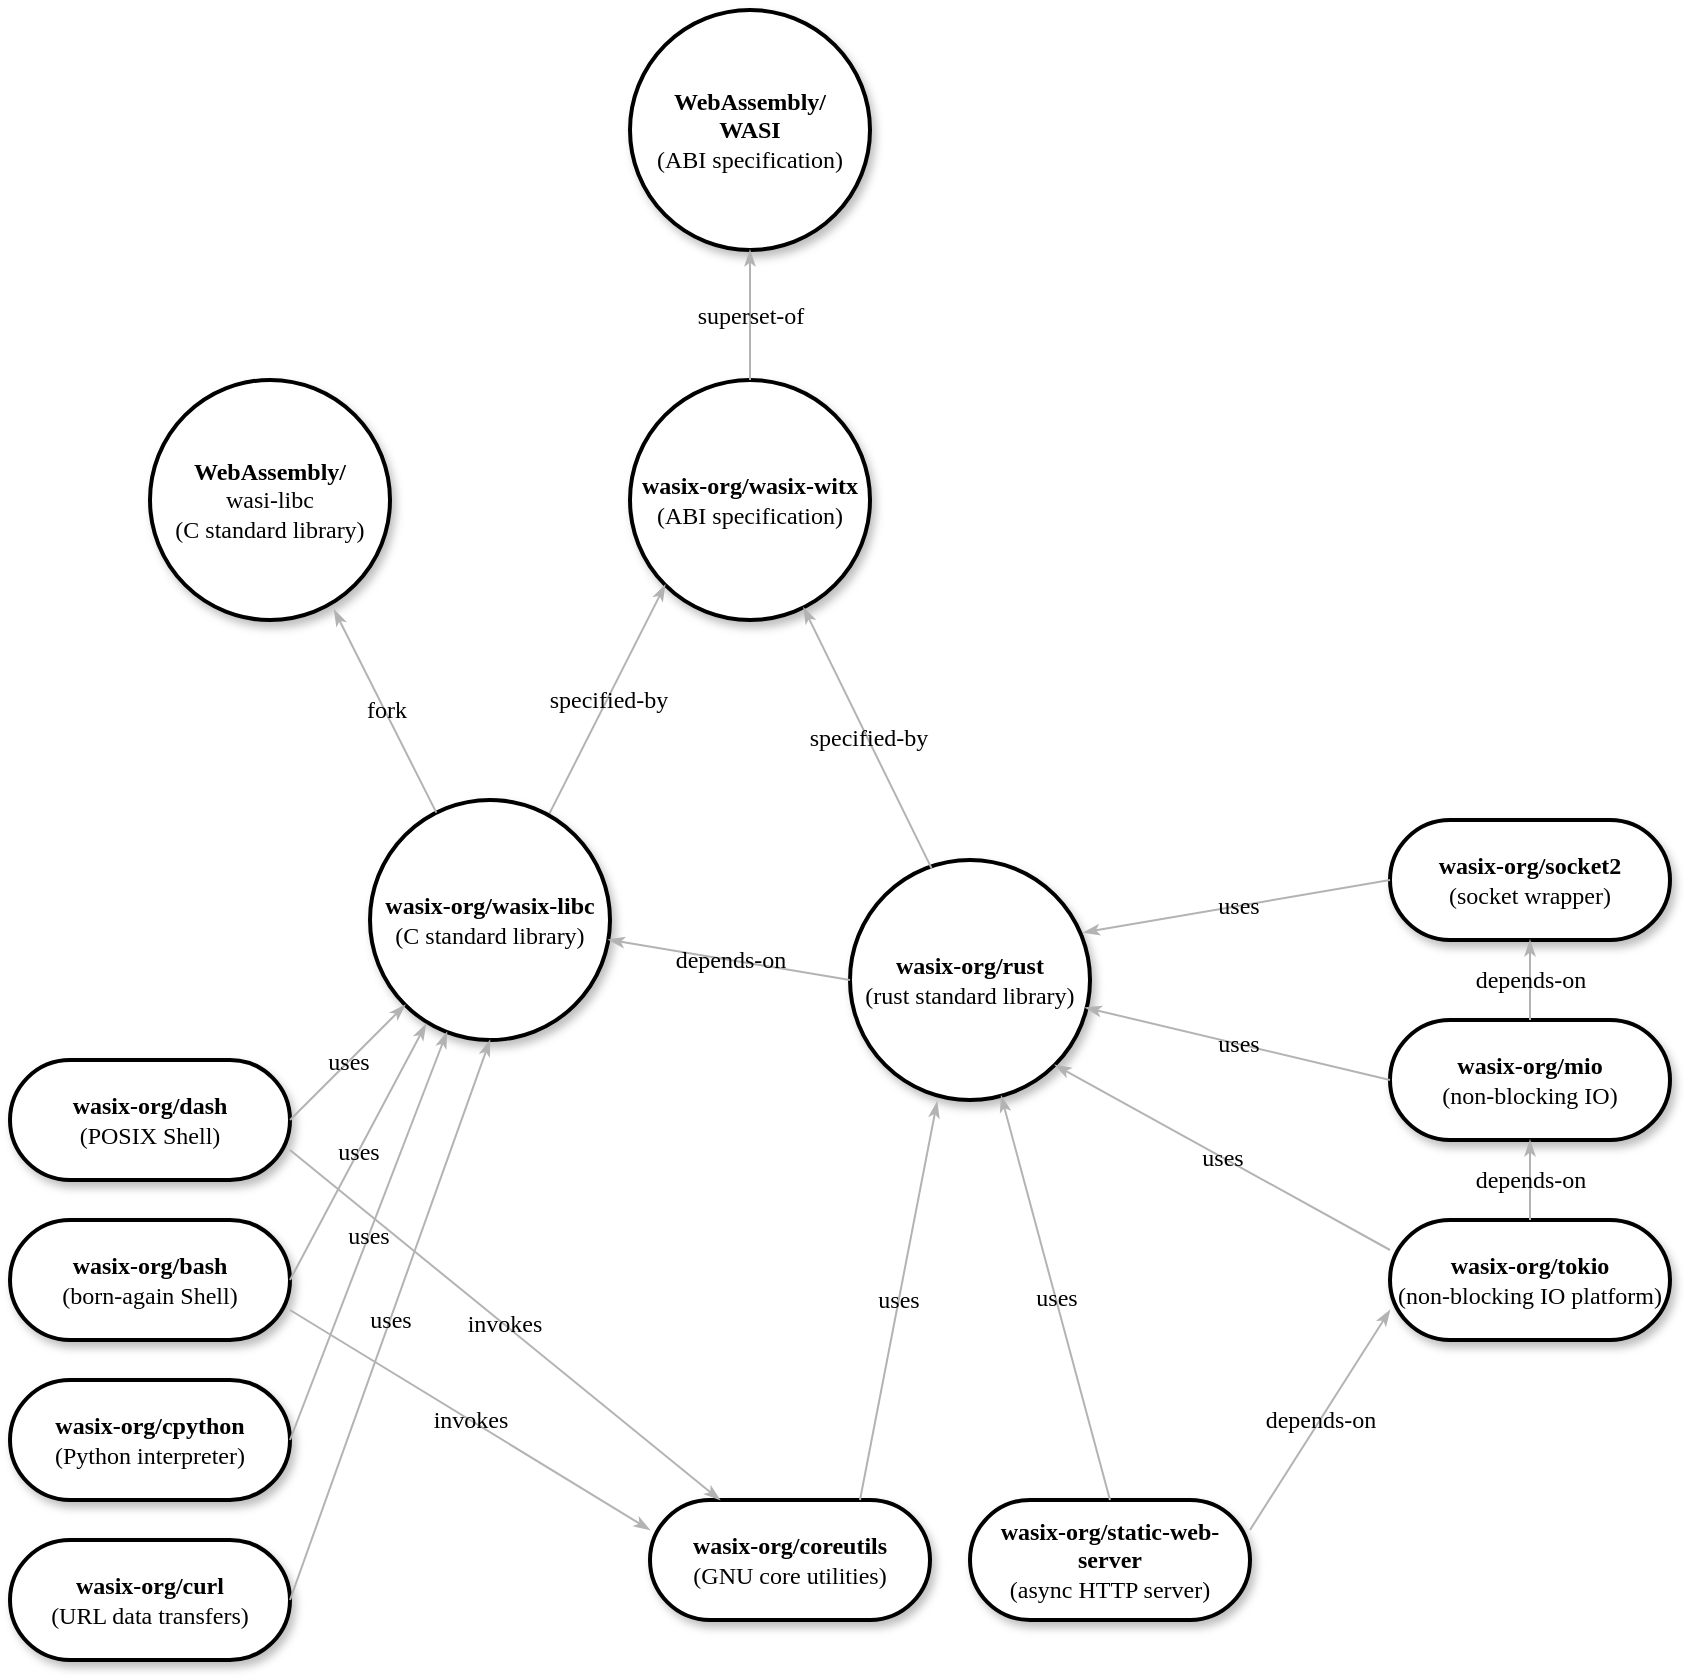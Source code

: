 <mxfile version="21.3.4" type="github">
  <diagram name="Page-1" id="ad52d381-51e7-2e0d-a935-2d0ddd2fd229">
    <mxGraphModel dx="2333" dy="2052" grid="1" gridSize="10" guides="1" tooltips="1" connect="1" arrows="1" fold="1" page="1" pageScale="1" pageWidth="1100" pageHeight="850" background="none" math="0" shadow="0">
      <root>
        <mxCell id="0" />
        <mxCell id="1" parent="0" />
        <mxCell id="2c924340bb9dbf6c-4" value="&lt;b&gt;wasix-org/wasix-witx&lt;/b&gt;&lt;br&gt;(ABI specification)" style="ellipse;whiteSpace=wrap;html=1;rounded=1;shadow=1;comic=0;labelBackgroundColor=none;strokeWidth=2;fontFamily=Verdana;fontSize=12;align=center;" parent="1" vertex="1">
          <mxGeometry x="470" y="105" width="120" height="120" as="geometry" />
        </mxCell>
        <mxCell id="2c924340bb9dbf6c-33" value="specified-by" style="edgeStyle=none;rounded=1;html=1;labelBackgroundColor=none;startArrow=none;startFill=0;startSize=5;endArrow=classicThin;endFill=1;endSize=5;jettySize=auto;orthogonalLoop=1;strokeColor=#B3B3B3;strokeWidth=1;fontFamily=Verdana;fontSize=12;exitX=0.747;exitY=0.058;exitDx=0;exitDy=0;entryX=0;entryY=1;entryDx=0;entryDy=0;exitPerimeter=0;" parent="1" source="P7lKFxrB4OPsHLQeTu6b-1" target="2c924340bb9dbf6c-4" edge="1">
          <mxGeometry relative="1" as="geometry">
            <mxPoint x="360" y="225" as="targetPoint" />
          </mxGeometry>
        </mxCell>
        <mxCell id="P7lKFxrB4OPsHLQeTu6b-1" value="&lt;b&gt;wasix-org/wasix-libc&lt;/b&gt;&lt;br&gt;(C standard library)" style="ellipse;whiteSpace=wrap;html=1;rounded=1;shadow=1;comic=0;labelBackgroundColor=none;strokeWidth=2;fontFamily=Verdana;fontSize=12;align=center;" parent="1" vertex="1">
          <mxGeometry x="340" y="315" width="120" height="120" as="geometry" />
        </mxCell>
        <mxCell id="P7lKFxrB4OPsHLQeTu6b-2" value="&lt;b&gt;wasix-org/rust&lt;/b&gt;&lt;br&gt;(rust standard library)" style="ellipse;whiteSpace=wrap;html=1;rounded=1;shadow=1;comic=0;labelBackgroundColor=none;strokeWidth=2;fontFamily=Verdana;fontSize=12;align=center;" parent="1" vertex="1">
          <mxGeometry x="580" y="345" width="120" height="120" as="geometry" />
        </mxCell>
        <mxCell id="P7lKFxrB4OPsHLQeTu6b-3" value="depends-on" style="edgeStyle=none;rounded=1;html=1;labelBackgroundColor=none;startArrow=none;startFill=0;startSize=5;endArrow=classicThin;endFill=1;endSize=5;jettySize=auto;orthogonalLoop=1;strokeColor=#B3B3B3;strokeWidth=1;fontFamily=Verdana;fontSize=12;exitX=0;exitY=0.5;exitDx=0;exitDy=0;" parent="1" source="P7lKFxrB4OPsHLQeTu6b-2" target="P7lKFxrB4OPsHLQeTu6b-1" edge="1">
          <mxGeometry relative="1" as="geometry">
            <mxPoint x="502" y="186" as="sourcePoint" />
            <mxPoint x="578" y="303" as="targetPoint" />
          </mxGeometry>
        </mxCell>
        <mxCell id="P7lKFxrB4OPsHLQeTu6b-4" value="specified-by" style="edgeStyle=none;rounded=1;html=1;labelBackgroundColor=none;startArrow=none;startFill=0;startSize=5;endArrow=classicThin;endFill=1;endSize=5;jettySize=auto;orthogonalLoop=1;strokeColor=#B3B3B3;strokeWidth=1;fontFamily=Verdana;fontSize=12;exitX=0.34;exitY=0.035;exitDx=0;exitDy=0;entryX=0.723;entryY=0.948;entryDx=0;entryDy=0;exitPerimeter=0;entryPerimeter=0;" parent="1" source="P7lKFxrB4OPsHLQeTu6b-2" target="2c924340bb9dbf6c-4" edge="1">
          <mxGeometry relative="1" as="geometry">
            <mxPoint x="708" y="247" as="sourcePoint" />
            <mxPoint x="660" y="185" as="targetPoint" />
          </mxGeometry>
        </mxCell>
        <mxCell id="P7lKFxrB4OPsHLQeTu6b-5" value="&lt;b&gt;wasix-org/mio&lt;/b&gt;&lt;br&gt;(non-blocking IO)" style="whiteSpace=wrap;html=1;rounded=1;shadow=1;comic=0;labelBackgroundColor=none;strokeWidth=2;fontFamily=Verdana;fontSize=12;align=center;arcSize=50;" parent="1" vertex="1">
          <mxGeometry x="850" y="425" width="140" height="60" as="geometry" />
        </mxCell>
        <mxCell id="P7lKFxrB4OPsHLQeTu6b-6" value="&lt;b&gt;wasix-org/tokio&lt;/b&gt;&lt;br&gt;(non-blocking IO platform)" style="whiteSpace=wrap;html=1;rounded=1;shadow=1;comic=0;labelBackgroundColor=none;strokeWidth=2;fontFamily=Verdana;fontSize=12;align=center;arcSize=50;" parent="1" vertex="1">
          <mxGeometry x="850" y="525" width="140" height="60" as="geometry" />
        </mxCell>
        <mxCell id="P7lKFxrB4OPsHLQeTu6b-7" value="&lt;b&gt;wasix-org/socket2&lt;/b&gt;&lt;br&gt;(socket wrapper)" style="whiteSpace=wrap;html=1;rounded=1;shadow=1;comic=0;labelBackgroundColor=none;strokeWidth=2;fontFamily=Verdana;fontSize=12;align=center;arcSize=50;" parent="1" vertex="1">
          <mxGeometry x="850" y="325" width="140" height="60" as="geometry" />
        </mxCell>
        <mxCell id="P7lKFxrB4OPsHLQeTu6b-8" value="uses" style="edgeStyle=none;rounded=1;html=1;labelBackgroundColor=none;startArrow=none;startFill=0;startSize=5;endArrow=classicThin;endFill=1;endSize=5;jettySize=auto;orthogonalLoop=1;strokeColor=#B3B3B3;strokeWidth=1;fontFamily=Verdana;fontSize=12;exitX=0;exitY=0.5;exitDx=0;exitDy=0;entryX=0.973;entryY=0.302;entryDx=0;entryDy=0;entryPerimeter=0;" parent="1" source="P7lKFxrB4OPsHLQeTu6b-7" target="P7lKFxrB4OPsHLQeTu6b-2" edge="1">
          <mxGeometry relative="1" as="geometry">
            <mxPoint x="846" y="345" as="sourcePoint" />
            <mxPoint x="820" y="189" as="targetPoint" />
          </mxGeometry>
        </mxCell>
        <mxCell id="P7lKFxrB4OPsHLQeTu6b-9" value="uses" style="edgeStyle=none;rounded=1;html=1;labelBackgroundColor=none;startArrow=none;startFill=0;startSize=5;endArrow=classicThin;endFill=1;endSize=5;jettySize=auto;orthogonalLoop=1;strokeColor=#B3B3B3;strokeWidth=1;fontFamily=Verdana;fontSize=12;exitX=0;exitY=0.5;exitDx=0;exitDy=0;entryX=0.98;entryY=0.615;entryDx=0;entryDy=0;entryPerimeter=0;" parent="1" source="P7lKFxrB4OPsHLQeTu6b-5" target="P7lKFxrB4OPsHLQeTu6b-2" edge="1">
          <mxGeometry relative="1" as="geometry">
            <mxPoint x="880" y="375" as="sourcePoint" />
            <mxPoint x="707" y="391" as="targetPoint" />
          </mxGeometry>
        </mxCell>
        <mxCell id="P7lKFxrB4OPsHLQeTu6b-10" value="uses" style="edgeStyle=none;rounded=1;html=1;labelBackgroundColor=none;startArrow=none;startFill=0;startSize=5;endArrow=classicThin;endFill=1;endSize=5;jettySize=auto;orthogonalLoop=1;strokeColor=#B3B3B3;strokeWidth=1;fontFamily=Verdana;fontSize=12;exitX=0;exitY=0.25;exitDx=0;exitDy=0;entryX=1;entryY=1;entryDx=0;entryDy=0;" parent="1" source="P7lKFxrB4OPsHLQeTu6b-6" target="P7lKFxrB4OPsHLQeTu6b-2" edge="1">
          <mxGeometry relative="1" as="geometry">
            <mxPoint x="880" y="465" as="sourcePoint" />
            <mxPoint x="708" y="429" as="targetPoint" />
          </mxGeometry>
        </mxCell>
        <mxCell id="P7lKFxrB4OPsHLQeTu6b-11" value="depends-on" style="edgeStyle=none;rounded=1;html=1;labelBackgroundColor=none;startArrow=none;startFill=0;startSize=5;endArrow=classicThin;endFill=1;endSize=5;jettySize=auto;orthogonalLoop=1;strokeColor=#B3B3B3;strokeWidth=1;fontFamily=Verdana;fontSize=12;exitX=0.5;exitY=0;exitDx=0;exitDy=0;entryX=0.5;entryY=1;entryDx=0;entryDy=0;" parent="1" source="P7lKFxrB4OPsHLQeTu6b-6" target="P7lKFxrB4OPsHLQeTu6b-5" edge="1">
          <mxGeometry relative="1" as="geometry">
            <mxPoint x="880" y="560" as="sourcePoint" />
            <mxPoint x="692" y="477" as="targetPoint" />
          </mxGeometry>
        </mxCell>
        <mxCell id="P7lKFxrB4OPsHLQeTu6b-12" value="depends-on" style="edgeStyle=none;rounded=1;html=1;labelBackgroundColor=none;startArrow=none;startFill=0;startSize=5;endArrow=classicThin;endFill=1;endSize=5;jettySize=auto;orthogonalLoop=1;strokeColor=#B3B3B3;strokeWidth=1;fontFamily=Verdana;fontSize=12;exitX=0.5;exitY=0;exitDx=0;exitDy=0;entryX=0.5;entryY=1;entryDx=0;entryDy=0;" parent="1" source="P7lKFxrB4OPsHLQeTu6b-5" target="P7lKFxrB4OPsHLQeTu6b-7" edge="1">
          <mxGeometry relative="1" as="geometry">
            <mxPoint x="950" y="525" as="sourcePoint" />
            <mxPoint x="950" y="495" as="targetPoint" />
          </mxGeometry>
        </mxCell>
        <mxCell id="P7lKFxrB4OPsHLQeTu6b-13" value="&lt;b&gt;wasix-org/static-web-server&lt;/b&gt;&lt;br&gt;(async HTTP server)" style="whiteSpace=wrap;html=1;rounded=1;shadow=1;comic=0;labelBackgroundColor=none;strokeWidth=2;fontFamily=Verdana;fontSize=12;align=center;arcSize=50;" parent="1" vertex="1">
          <mxGeometry x="640" y="665" width="140" height="60" as="geometry" />
        </mxCell>
        <mxCell id="P7lKFxrB4OPsHLQeTu6b-14" value="uses" style="edgeStyle=none;rounded=1;html=1;labelBackgroundColor=none;startArrow=none;startFill=0;startSize=5;endArrow=classicThin;endFill=1;endSize=5;jettySize=auto;orthogonalLoop=1;strokeColor=#B3B3B3;strokeWidth=1;fontFamily=Verdana;fontSize=12;exitX=0.5;exitY=0;exitDx=0;exitDy=0;" parent="1" source="P7lKFxrB4OPsHLQeTu6b-13" target="P7lKFxrB4OPsHLQeTu6b-2" edge="1">
          <mxGeometry relative="1" as="geometry">
            <mxPoint x="880" y="580" as="sourcePoint" />
            <mxPoint x="692" y="457" as="targetPoint" />
          </mxGeometry>
        </mxCell>
        <mxCell id="P7lKFxrB4OPsHLQeTu6b-15" value="depends-on" style="edgeStyle=none;rounded=1;html=1;labelBackgroundColor=none;startArrow=none;startFill=0;startSize=5;endArrow=classicThin;endFill=1;endSize=5;jettySize=auto;orthogonalLoop=1;strokeColor=#B3B3B3;strokeWidth=1;fontFamily=Verdana;fontSize=12;exitX=1;exitY=0.25;exitDx=0;exitDy=0;entryX=0;entryY=0.75;entryDx=0;entryDy=0;" parent="1" source="P7lKFxrB4OPsHLQeTu6b-13" target="P7lKFxrB4OPsHLQeTu6b-6" edge="1">
          <mxGeometry relative="1" as="geometry">
            <mxPoint x="720" y="665" as="sourcePoint" />
            <mxPoint x="650" y="475" as="targetPoint" />
          </mxGeometry>
        </mxCell>
        <mxCell id="P7lKFxrB4OPsHLQeTu6b-16" value="&lt;b&gt;wasix-org/bash&lt;/b&gt;&lt;br&gt;(born-again Shell)" style="whiteSpace=wrap;html=1;rounded=1;shadow=1;comic=0;labelBackgroundColor=none;strokeWidth=2;fontFamily=Verdana;fontSize=12;align=center;arcSize=50;" parent="1" vertex="1">
          <mxGeometry x="160" y="525" width="140" height="60" as="geometry" />
        </mxCell>
        <mxCell id="P7lKFxrB4OPsHLQeTu6b-17" value="&lt;b&gt;wasix-org/dash&lt;/b&gt;&lt;br&gt;(POSIX Shell)" style="whiteSpace=wrap;html=1;rounded=1;shadow=1;comic=0;labelBackgroundColor=none;strokeWidth=2;fontFamily=Verdana;fontSize=12;align=center;arcSize=50;" parent="1" vertex="1">
          <mxGeometry x="160" y="445" width="140" height="60" as="geometry" />
        </mxCell>
        <mxCell id="P7lKFxrB4OPsHLQeTu6b-18" value="&lt;b&gt;wasix-org/cpython&lt;/b&gt;&lt;br&gt;(Python interpreter)" style="whiteSpace=wrap;html=1;rounded=1;shadow=1;comic=0;labelBackgroundColor=none;strokeWidth=2;fontFamily=Verdana;fontSize=12;align=center;arcSize=50;" parent="1" vertex="1">
          <mxGeometry x="160" y="605" width="140" height="60" as="geometry" />
        </mxCell>
        <mxCell id="P7lKFxrB4OPsHLQeTu6b-19" value="&lt;b&gt;wasix-org/curl&lt;/b&gt;&lt;br&gt;(URL data transfers)" style="whiteSpace=wrap;html=1;rounded=1;shadow=1;comic=0;labelBackgroundColor=none;strokeWidth=2;fontFamily=Verdana;fontSize=12;align=center;arcSize=50;" parent="1" vertex="1">
          <mxGeometry x="160" y="685" width="140" height="60" as="geometry" />
        </mxCell>
        <mxCell id="P7lKFxrB4OPsHLQeTu6b-20" value="uses" style="edgeStyle=none;rounded=1;html=1;labelBackgroundColor=none;startArrow=none;startFill=0;startSize=5;endArrow=classicThin;endFill=1;endSize=5;jettySize=auto;orthogonalLoop=1;strokeColor=#B3B3B3;strokeWidth=1;fontFamily=Verdana;fontSize=12;exitX=1;exitY=0.5;exitDx=0;exitDy=0;entryX=0;entryY=1;entryDx=0;entryDy=0;" parent="1" source="P7lKFxrB4OPsHLQeTu6b-17" target="P7lKFxrB4OPsHLQeTu6b-1" edge="1">
          <mxGeometry relative="1" as="geometry">
            <mxPoint x="650" y="675" as="sourcePoint" />
            <mxPoint x="650" y="475" as="targetPoint" />
          </mxGeometry>
        </mxCell>
        <mxCell id="P7lKFxrB4OPsHLQeTu6b-21" value="uses" style="edgeStyle=none;rounded=1;html=1;labelBackgroundColor=none;startArrow=none;startFill=0;startSize=5;endArrow=classicThin;endFill=1;endSize=5;jettySize=auto;orthogonalLoop=1;strokeColor=#B3B3B3;strokeWidth=1;fontFamily=Verdana;fontSize=12;exitX=1;exitY=0.5;exitDx=0;exitDy=0;entryX=0;entryY=1;entryDx=0;entryDy=0;" parent="1" source="P7lKFxrB4OPsHLQeTu6b-16" edge="1">
          <mxGeometry relative="1" as="geometry">
            <mxPoint x="310" y="485" as="sourcePoint" />
            <mxPoint x="368" y="427" as="targetPoint" />
          </mxGeometry>
        </mxCell>
        <mxCell id="P7lKFxrB4OPsHLQeTu6b-22" value="uses" style="edgeStyle=none;rounded=1;html=1;labelBackgroundColor=none;startArrow=none;startFill=0;startSize=5;endArrow=classicThin;endFill=1;endSize=5;jettySize=auto;orthogonalLoop=1;strokeColor=#B3B3B3;strokeWidth=1;fontFamily=Verdana;fontSize=12;exitX=1;exitY=0.5;exitDx=0;exitDy=0;" parent="1" source="P7lKFxrB4OPsHLQeTu6b-18" target="P7lKFxrB4OPsHLQeTu6b-1" edge="1">
          <mxGeometry relative="1" as="geometry">
            <mxPoint x="310" y="565" as="sourcePoint" />
            <mxPoint x="378" y="437" as="targetPoint" />
          </mxGeometry>
        </mxCell>
        <mxCell id="P7lKFxrB4OPsHLQeTu6b-23" value="uses" style="edgeStyle=none;rounded=1;html=1;labelBackgroundColor=none;startArrow=none;startFill=0;startSize=5;endArrow=classicThin;endFill=1;endSize=5;jettySize=auto;orthogonalLoop=1;strokeColor=#B3B3B3;strokeWidth=1;fontFamily=Verdana;fontSize=12;exitX=1;exitY=0.5;exitDx=0;exitDy=0;entryX=0.5;entryY=1;entryDx=0;entryDy=0;" parent="1" source="P7lKFxrB4OPsHLQeTu6b-19" target="P7lKFxrB4OPsHLQeTu6b-1" edge="1">
          <mxGeometry relative="1" as="geometry">
            <mxPoint x="310" y="645" as="sourcePoint" />
            <mxPoint x="388" y="447" as="targetPoint" />
          </mxGeometry>
        </mxCell>
        <mxCell id="O6ICbiA1zce-JGe5-F6w-1" value="&lt;b&gt;wasix-org/coreutils&lt;/b&gt;&lt;br&gt;(GNU core utilities)" style="whiteSpace=wrap;html=1;rounded=1;shadow=1;comic=0;labelBackgroundColor=none;strokeWidth=2;fontFamily=Verdana;fontSize=12;align=center;arcSize=50;" vertex="1" parent="1">
          <mxGeometry x="480" y="665" width="140" height="60" as="geometry" />
        </mxCell>
        <mxCell id="O6ICbiA1zce-JGe5-F6w-2" value="uses" style="edgeStyle=none;rounded=1;html=1;labelBackgroundColor=none;startArrow=none;startFill=0;startSize=5;endArrow=classicThin;endFill=1;endSize=5;jettySize=auto;orthogonalLoop=1;strokeColor=#B3B3B3;strokeWidth=1;fontFamily=Verdana;fontSize=12;exitX=0.75;exitY=0;exitDx=0;exitDy=0;entryX=0.363;entryY=1.007;entryDx=0;entryDy=0;entryPerimeter=0;" edge="1" parent="1" source="O6ICbiA1zce-JGe5-F6w-1" target="P7lKFxrB4OPsHLQeTu6b-2">
          <mxGeometry relative="1" as="geometry">
            <mxPoint x="650" y="675" as="sourcePoint" />
            <mxPoint x="650" y="475" as="targetPoint" />
          </mxGeometry>
        </mxCell>
        <mxCell id="O6ICbiA1zce-JGe5-F6w-3" value="invokes" style="edgeStyle=none;rounded=1;html=1;labelBackgroundColor=none;startArrow=none;startFill=0;startSize=5;endArrow=classicThin;endFill=1;endSize=5;jettySize=auto;orthogonalLoop=1;strokeColor=#B3B3B3;strokeWidth=1;fontFamily=Verdana;fontSize=12;exitX=1;exitY=0.75;exitDx=0;exitDy=0;entryX=0;entryY=0.25;entryDx=0;entryDy=0;" edge="1" parent="1" source="P7lKFxrB4OPsHLQeTu6b-16" target="O6ICbiA1zce-JGe5-F6w-1">
          <mxGeometry relative="1" as="geometry">
            <mxPoint x="545" y="595" as="sourcePoint" />
            <mxPoint x="608" y="457" as="targetPoint" />
          </mxGeometry>
        </mxCell>
        <mxCell id="O6ICbiA1zce-JGe5-F6w-5" value="invokes" style="edgeStyle=none;rounded=1;html=1;labelBackgroundColor=none;startArrow=none;startFill=0;startSize=5;endArrow=classicThin;endFill=1;endSize=5;jettySize=auto;orthogonalLoop=1;strokeColor=#B3B3B3;strokeWidth=1;fontFamily=Verdana;fontSize=12;exitX=1;exitY=0.75;exitDx=0;exitDy=0;entryX=0.25;entryY=0;entryDx=0;entryDy=0;" edge="1" parent="1" source="P7lKFxrB4OPsHLQeTu6b-17" target="O6ICbiA1zce-JGe5-F6w-1">
          <mxGeometry relative="1" as="geometry">
            <mxPoint x="310" y="580" as="sourcePoint" />
            <mxPoint x="450" y="690" as="targetPoint" />
          </mxGeometry>
        </mxCell>
        <mxCell id="O6ICbiA1zce-JGe5-F6w-6" value="&lt;b&gt;WebAssembly/&lt;br&gt;WASI&lt;/b&gt;&lt;br&gt;(ABI specification)" style="ellipse;whiteSpace=wrap;html=1;rounded=1;shadow=1;comic=0;labelBackgroundColor=none;strokeWidth=2;fontFamily=Verdana;fontSize=12;align=center;" vertex="1" parent="1">
          <mxGeometry x="470" y="-80" width="120" height="120" as="geometry" />
        </mxCell>
        <mxCell id="O6ICbiA1zce-JGe5-F6w-7" value="superset-of" style="edgeStyle=none;rounded=1;html=1;labelBackgroundColor=none;startArrow=none;startFill=0;startSize=5;endArrow=classicThin;endFill=1;endSize=5;jettySize=auto;orthogonalLoop=1;strokeColor=#B3B3B3;strokeWidth=1;fontFamily=Verdana;fontSize=12;exitX=0.5;exitY=0;exitDx=0;exitDy=0;entryX=0.5;entryY=1;entryDx=0;entryDy=0;" edge="1" parent="1" source="2c924340bb9dbf6c-4" target="O6ICbiA1zce-JGe5-F6w-6">
          <mxGeometry relative="1" as="geometry">
            <mxPoint x="498" y="217" as="targetPoint" />
            <mxPoint x="440" y="332" as="sourcePoint" />
          </mxGeometry>
        </mxCell>
        <mxCell id="O6ICbiA1zce-JGe5-F6w-8" value="&lt;b&gt;WebAssembly/&lt;br&gt;&lt;/b&gt;wasi-libc&lt;br&gt;(C standard library)" style="ellipse;whiteSpace=wrap;html=1;rounded=1;shadow=1;comic=0;labelBackgroundColor=none;strokeWidth=2;fontFamily=Verdana;fontSize=12;align=center;" vertex="1" parent="1">
          <mxGeometry x="230" y="105" width="120" height="120" as="geometry" />
        </mxCell>
        <mxCell id="O6ICbiA1zce-JGe5-F6w-9" value="fork" style="edgeStyle=none;rounded=1;html=1;labelBackgroundColor=none;startArrow=none;startFill=0;startSize=5;endArrow=classicThin;endFill=1;endSize=5;jettySize=auto;orthogonalLoop=1;strokeColor=#B3B3B3;strokeWidth=1;fontFamily=Verdana;fontSize=12;entryX=0.767;entryY=0.957;entryDx=0;entryDy=0;entryPerimeter=0;" edge="1" parent="1" source="P7lKFxrB4OPsHLQeTu6b-1" target="O6ICbiA1zce-JGe5-F6w-8">
          <mxGeometry relative="1" as="geometry">
            <mxPoint x="370" y="260" as="targetPoint" />
            <mxPoint x="370" y="325" as="sourcePoint" />
          </mxGeometry>
        </mxCell>
      </root>
    </mxGraphModel>
  </diagram>
</mxfile>
